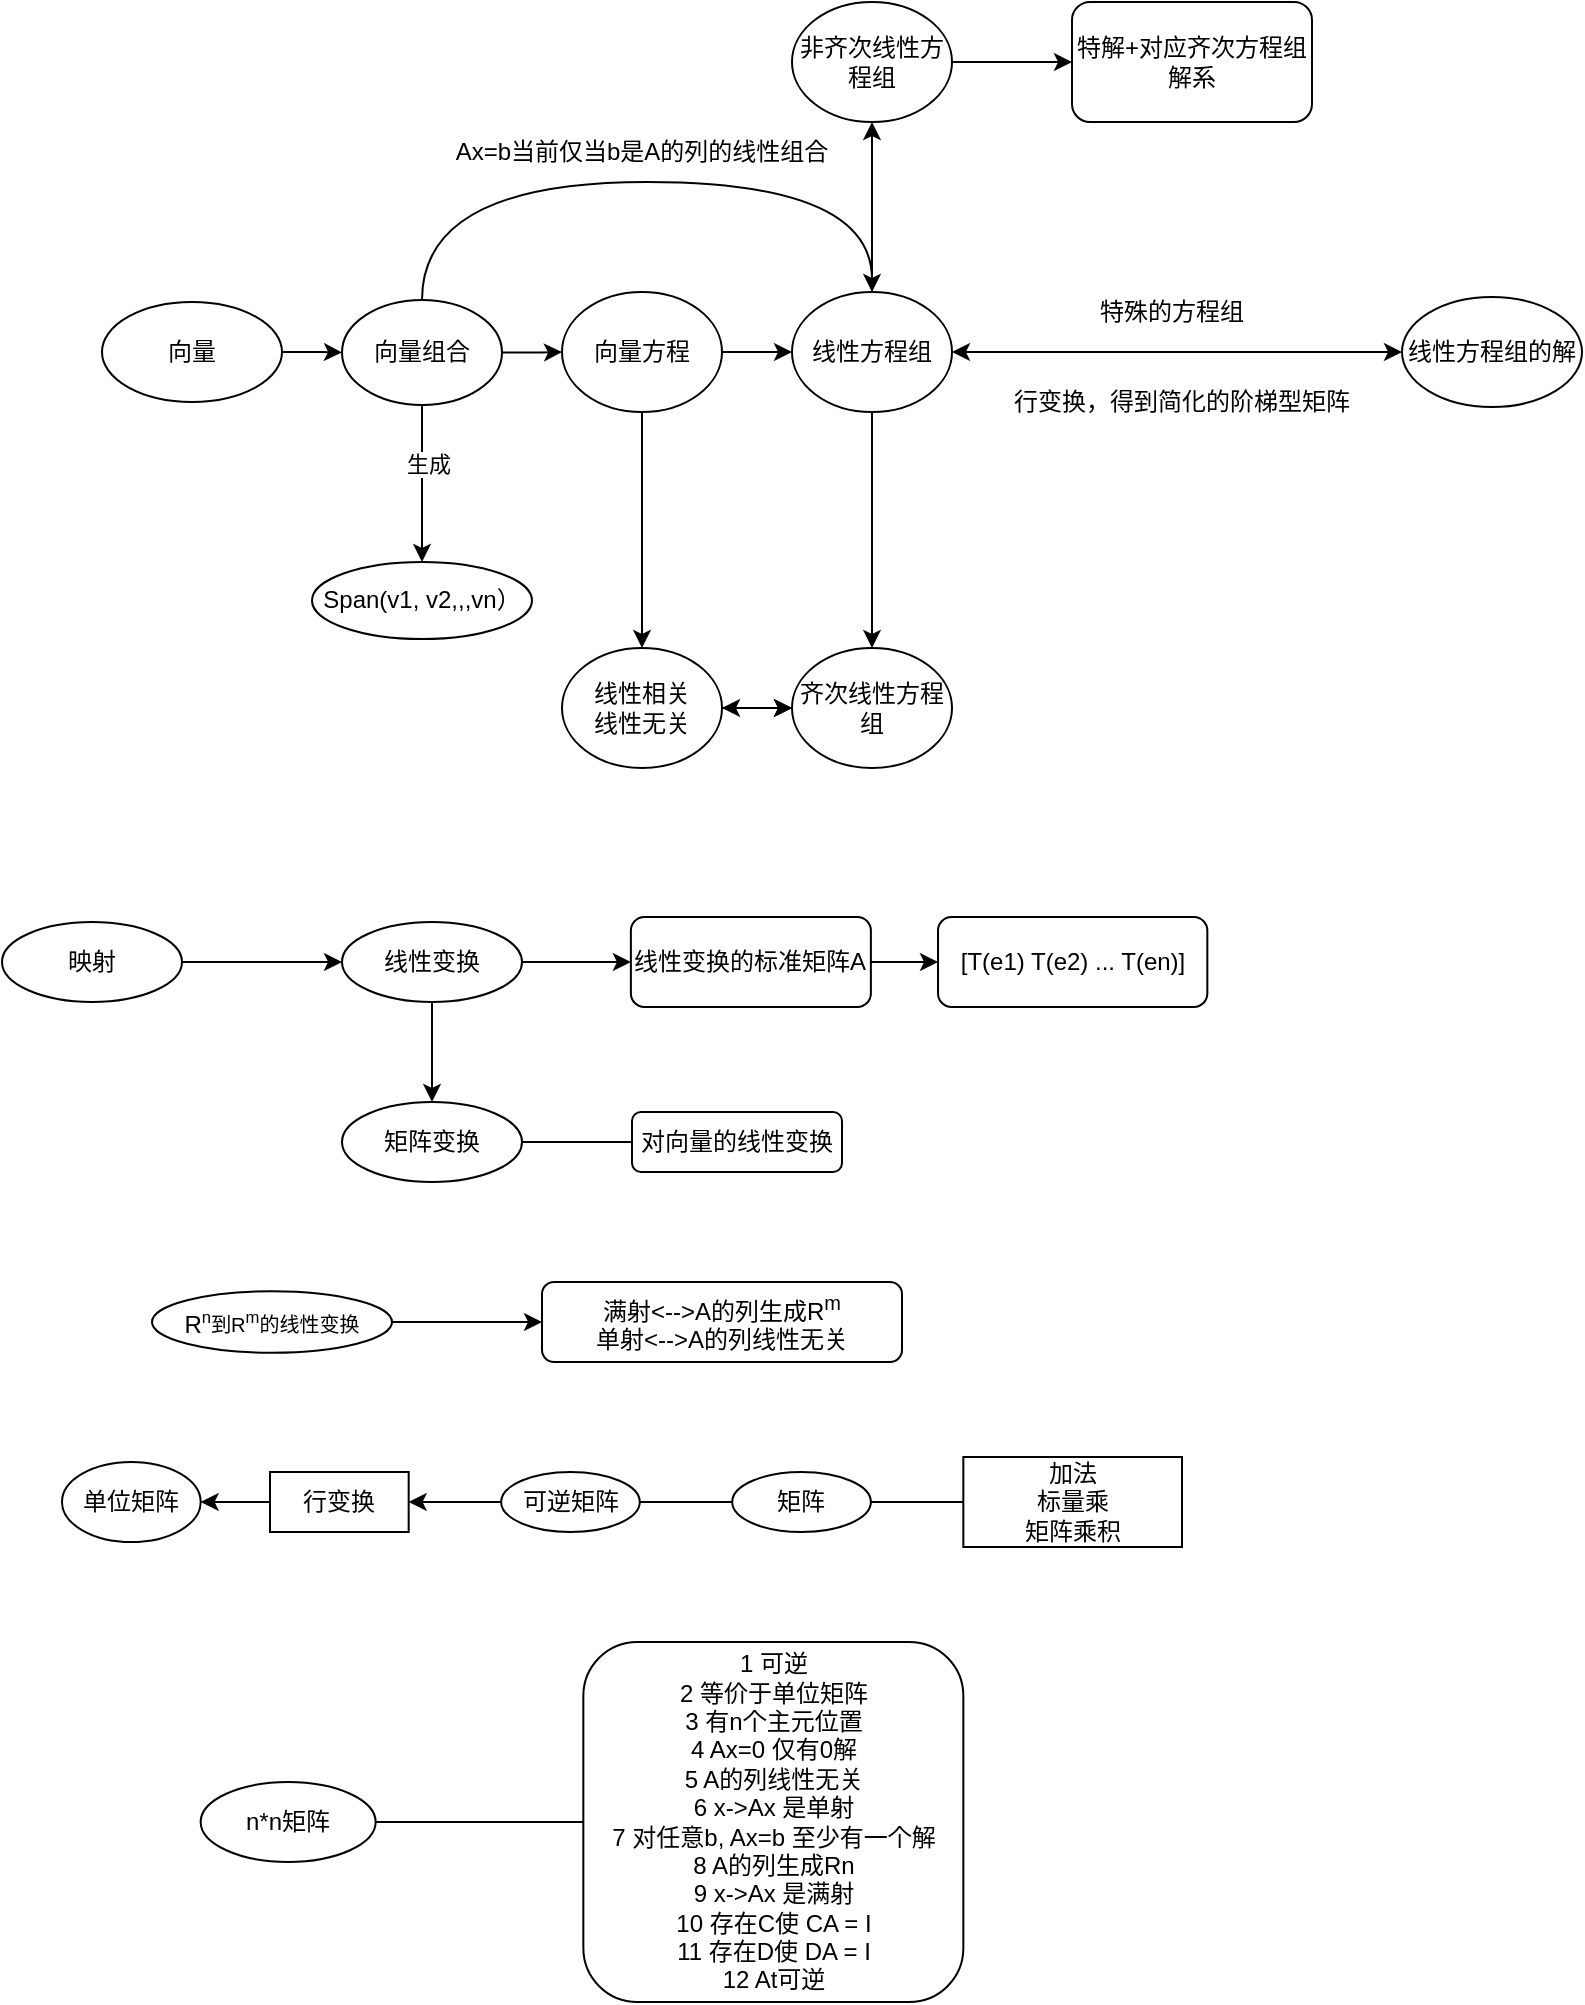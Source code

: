 <mxfile version="20.5.1" type="github">
  <diagram name="Page-1" id="e7e014a7-5840-1c2e-5031-d8a46d1fe8dd">
    <mxGraphModel dx="981" dy="526" grid="1" gridSize="10" guides="1" tooltips="1" connect="1" arrows="1" fold="1" page="1" pageScale="1" pageWidth="827" pageHeight="11169" background="none" math="0" shadow="0">
      <root>
        <mxCell id="0" />
        <mxCell id="1" parent="0" />
        <mxCell id="oNJBq7v1mSASrG1cI6hb-3" value="" style="edgeStyle=orthogonalEdgeStyle;rounded=0;orthogonalLoop=1;jettySize=auto;html=1;" edge="1" parent="1" source="oNJBq7v1mSASrG1cI6hb-1" target="oNJBq7v1mSASrG1cI6hb-2">
          <mxGeometry relative="1" as="geometry" />
        </mxCell>
        <mxCell id="oNJBq7v1mSASrG1cI6hb-1" value="向量" style="ellipse;whiteSpace=wrap;html=1;" vertex="1" parent="1">
          <mxGeometry x="160" y="210" width="90" height="50" as="geometry" />
        </mxCell>
        <mxCell id="oNJBq7v1mSASrG1cI6hb-5" value="" style="edgeStyle=orthogonalEdgeStyle;rounded=0;orthogonalLoop=1;jettySize=auto;html=1;" edge="1" parent="1" source="oNJBq7v1mSASrG1cI6hb-2" target="oNJBq7v1mSASrG1cI6hb-4">
          <mxGeometry relative="1" as="geometry" />
        </mxCell>
        <mxCell id="oNJBq7v1mSASrG1cI6hb-12" style="edgeStyle=orthogonalEdgeStyle;rounded=0;orthogonalLoop=1;jettySize=auto;html=1;exitX=0.5;exitY=0;exitDx=0;exitDy=0;entryX=0.5;entryY=0;entryDx=0;entryDy=0;elbow=vertical;curved=1;" edge="1" parent="1" source="oNJBq7v1mSASrG1cI6hb-2" target="oNJBq7v1mSASrG1cI6hb-6">
          <mxGeometry relative="1" as="geometry">
            <Array as="points">
              <mxPoint x="320" y="150" />
              <mxPoint x="545" y="150" />
            </Array>
          </mxGeometry>
        </mxCell>
        <mxCell id="oNJBq7v1mSASrG1cI6hb-25" value="" style="edgeStyle=orthogonalEdgeStyle;curved=1;rounded=0;orthogonalLoop=1;jettySize=auto;html=1;elbow=vertical;" edge="1" parent="1" source="oNJBq7v1mSASrG1cI6hb-2" target="oNJBq7v1mSASrG1cI6hb-24">
          <mxGeometry relative="1" as="geometry" />
        </mxCell>
        <mxCell id="oNJBq7v1mSASrG1cI6hb-26" value="生成" style="edgeLabel;html=1;align=center;verticalAlign=middle;resizable=0;points=[];" vertex="1" connectable="0" parent="oNJBq7v1mSASrG1cI6hb-25">
          <mxGeometry x="-0.263" y="3" relative="1" as="geometry">
            <mxPoint as="offset" />
          </mxGeometry>
        </mxCell>
        <mxCell id="oNJBq7v1mSASrG1cI6hb-2" value="向量组合" style="ellipse;whiteSpace=wrap;html=1;" vertex="1" parent="1">
          <mxGeometry x="280" y="209" width="80" height="52.5" as="geometry" />
        </mxCell>
        <mxCell id="oNJBq7v1mSASrG1cI6hb-7" value="" style="edgeStyle=orthogonalEdgeStyle;rounded=0;orthogonalLoop=1;jettySize=auto;html=1;" edge="1" parent="1" source="oNJBq7v1mSASrG1cI6hb-4" target="oNJBq7v1mSASrG1cI6hb-6">
          <mxGeometry relative="1" as="geometry" />
        </mxCell>
        <mxCell id="oNJBq7v1mSASrG1cI6hb-28" value="" style="edgeStyle=orthogonalEdgeStyle;curved=1;rounded=0;orthogonalLoop=1;jettySize=auto;html=1;elbow=vertical;" edge="1" parent="1" source="oNJBq7v1mSASrG1cI6hb-4" target="oNJBq7v1mSASrG1cI6hb-27">
          <mxGeometry relative="1" as="geometry" />
        </mxCell>
        <mxCell id="oNJBq7v1mSASrG1cI6hb-4" value="向量方程" style="ellipse;whiteSpace=wrap;html=1;" vertex="1" parent="1">
          <mxGeometry x="390" y="205" width="80" height="60" as="geometry" />
        </mxCell>
        <mxCell id="oNJBq7v1mSASrG1cI6hb-21" style="edgeStyle=orthogonalEdgeStyle;curved=1;rounded=0;orthogonalLoop=1;jettySize=auto;html=1;exitX=0.5;exitY=0;exitDx=0;exitDy=0;elbow=vertical;" edge="1" parent="1" source="oNJBq7v1mSASrG1cI6hb-6" target="oNJBq7v1mSASrG1cI6hb-20">
          <mxGeometry relative="1" as="geometry" />
        </mxCell>
        <mxCell id="oNJBq7v1mSASrG1cI6hb-30" value="" style="edgeStyle=orthogonalEdgeStyle;curved=1;rounded=0;orthogonalLoop=1;jettySize=auto;html=1;elbow=vertical;" edge="1" parent="1" source="oNJBq7v1mSASrG1cI6hb-6" target="oNJBq7v1mSASrG1cI6hb-29">
          <mxGeometry relative="1" as="geometry" />
        </mxCell>
        <mxCell id="oNJBq7v1mSASrG1cI6hb-44" value="" style="edgeStyle=orthogonalEdgeStyle;orthogonalLoop=1;jettySize=auto;html=1;startArrow=classic;startFill=1;endArrow=classic;endFill=1;elbow=vertical;rounded=0;" edge="1" parent="1" source="oNJBq7v1mSASrG1cI6hb-6" target="oNJBq7v1mSASrG1cI6hb-43">
          <mxGeometry relative="1" as="geometry" />
        </mxCell>
        <mxCell id="oNJBq7v1mSASrG1cI6hb-6" value="线性方程组" style="ellipse;whiteSpace=wrap;html=1;" vertex="1" parent="1">
          <mxGeometry x="505" y="205" width="80" height="60" as="geometry" />
        </mxCell>
        <mxCell id="oNJBq7v1mSASrG1cI6hb-23" value="" style="edgeStyle=orthogonalEdgeStyle;curved=1;rounded=0;orthogonalLoop=1;jettySize=auto;html=1;elbow=vertical;" edge="1" parent="1" source="oNJBq7v1mSASrG1cI6hb-20" target="oNJBq7v1mSASrG1cI6hb-22">
          <mxGeometry relative="1" as="geometry" />
        </mxCell>
        <mxCell id="oNJBq7v1mSASrG1cI6hb-20" value="非齐次线性方程组" style="ellipse;whiteSpace=wrap;html=1;" vertex="1" parent="1">
          <mxGeometry x="505" y="60" width="80" height="60" as="geometry" />
        </mxCell>
        <mxCell id="oNJBq7v1mSASrG1cI6hb-22" value="特解+对应齐次方程组解系" style="rounded=1;whiteSpace=wrap;html=1;" vertex="1" parent="1">
          <mxGeometry x="645" y="60" width="120" height="60" as="geometry" />
        </mxCell>
        <mxCell id="oNJBq7v1mSASrG1cI6hb-24" value="Span(v1, v2,,,vn）" style="ellipse;whiteSpace=wrap;html=1;" vertex="1" parent="1">
          <mxGeometry x="265" y="340" width="110" height="38.5" as="geometry" />
        </mxCell>
        <mxCell id="oNJBq7v1mSASrG1cI6hb-31" value="" style="edgeStyle=orthogonalEdgeStyle;curved=1;rounded=0;orthogonalLoop=1;jettySize=auto;html=1;elbow=vertical;endArrow=classic;endFill=1;" edge="1" parent="1" source="oNJBq7v1mSASrG1cI6hb-27" target="oNJBq7v1mSASrG1cI6hb-29">
          <mxGeometry relative="1" as="geometry" />
        </mxCell>
        <mxCell id="oNJBq7v1mSASrG1cI6hb-41" value="" style="edgeStyle=orthogonalEdgeStyle;orthogonalLoop=1;jettySize=auto;html=1;endArrow=classic;endFill=1;elbow=vertical;curved=1;startArrow=classic;startFill=1;" edge="1" parent="1" source="oNJBq7v1mSASrG1cI6hb-27" target="oNJBq7v1mSASrG1cI6hb-29">
          <mxGeometry relative="1" as="geometry" />
        </mxCell>
        <mxCell id="oNJBq7v1mSASrG1cI6hb-27" value="线性相关&lt;br&gt;线性无关" style="ellipse;whiteSpace=wrap;html=1;" vertex="1" parent="1">
          <mxGeometry x="390" y="383" width="80" height="60" as="geometry" />
        </mxCell>
        <mxCell id="oNJBq7v1mSASrG1cI6hb-29" value="齐次线性方程组" style="ellipse;whiteSpace=wrap;html=1;" vertex="1" parent="1">
          <mxGeometry x="505" y="383" width="80" height="60" as="geometry" />
        </mxCell>
        <mxCell id="oNJBq7v1mSASrG1cI6hb-43" value="线性方程组的解" style="ellipse;whiteSpace=wrap;html=1;" vertex="1" parent="1">
          <mxGeometry x="810" y="207.5" width="90" height="55" as="geometry" />
        </mxCell>
        <mxCell id="oNJBq7v1mSASrG1cI6hb-45" value="特殊的方程组" style="text;html=1;strokeColor=none;fillColor=none;align=center;verticalAlign=middle;whiteSpace=wrap;rounded=0;" vertex="1" parent="1">
          <mxGeometry x="640" y="200" width="110" height="30" as="geometry" />
        </mxCell>
        <mxCell id="oNJBq7v1mSASrG1cI6hb-46" value="行变换，得到简化的阶梯型矩阵" style="text;html=1;strokeColor=none;fillColor=none;align=center;verticalAlign=middle;whiteSpace=wrap;rounded=0;" vertex="1" parent="1">
          <mxGeometry x="600" y="240" width="200" height="40" as="geometry" />
        </mxCell>
        <mxCell id="oNJBq7v1mSASrG1cI6hb-57" value="Ax=b当前仅当b是A的列的线性组合" style="text;html=1;strokeColor=none;fillColor=none;align=center;verticalAlign=middle;whiteSpace=wrap;rounded=0;" vertex="1" parent="1">
          <mxGeometry x="330" y="130" width="200" height="10" as="geometry" />
        </mxCell>
        <mxCell id="oNJBq7v1mSASrG1cI6hb-75" value="" style="group" vertex="1" connectable="0" parent="1">
          <mxGeometry x="185" y="700" width="375" height="40" as="geometry" />
        </mxCell>
        <mxCell id="oNJBq7v1mSASrG1cI6hb-70" value="R&lt;span style=&quot;font-size: 10px;&quot;&gt;&lt;sup&gt;n&lt;/sup&gt;到R&lt;sup&gt;m&lt;/sup&gt;的线性变换&lt;/span&gt;" style="ellipse;whiteSpace=wrap;html=1;rounded=1;glass=0;sketch=0;" vertex="1" parent="oNJBq7v1mSASrG1cI6hb-75">
          <mxGeometry y="4.615" width="120.0" height="30.769" as="geometry" />
        </mxCell>
        <mxCell id="oNJBq7v1mSASrG1cI6hb-73" value="满射&amp;lt;--&amp;gt;A的列生成R&lt;sup&gt;m&lt;/sup&gt;&lt;br&gt;单射&amp;lt;--&amp;gt;A的列线性无关" style="rounded=1;whiteSpace=wrap;html=1;glass=0;sketch=0;" vertex="1" parent="oNJBq7v1mSASrG1cI6hb-75">
          <mxGeometry x="195.0" width="180.0" height="40" as="geometry" />
        </mxCell>
        <mxCell id="oNJBq7v1mSASrG1cI6hb-72" value="" style="edgeStyle=orthogonalEdgeStyle;curved=1;orthogonalLoop=1;jettySize=auto;html=1;startArrow=none;startFill=0;endArrow=classic;endFill=1;elbow=vertical;" edge="1" parent="oNJBq7v1mSASrG1cI6hb-75" source="oNJBq7v1mSASrG1cI6hb-70" target="oNJBq7v1mSASrG1cI6hb-73">
          <mxGeometry relative="1" as="geometry">
            <mxPoint x="200.0" y="20" as="targetPoint" />
          </mxGeometry>
        </mxCell>
        <mxCell id="oNJBq7v1mSASrG1cI6hb-78" value="单位矩阵" style="ellipse;whiteSpace=wrap;html=1;rounded=1;glass=0;sketch=0;" vertex="1" parent="1">
          <mxGeometry x="140" y="790" width="69.333" height="40" as="geometry" />
        </mxCell>
        <mxCell id="oNJBq7v1mSASrG1cI6hb-81" value="行变换" style="rounded=0;whiteSpace=wrap;html=1;glass=0;sketch=0;" vertex="1" parent="1">
          <mxGeometry x="244" y="795" width="69.333" height="30" as="geometry" />
        </mxCell>
        <mxCell id="oNJBq7v1mSASrG1cI6hb-80" value="" style="edgeStyle=orthogonalEdgeStyle;curved=1;orthogonalLoop=1;jettySize=auto;html=1;startArrow=classic;startFill=1;endArrow=none;endFill=0;elbow=vertical;entryX=0;entryY=0.5;entryDx=0;entryDy=0;" edge="1" parent="1" source="oNJBq7v1mSASrG1cI6hb-78" target="oNJBq7v1mSASrG1cI6hb-81">
          <mxGeometry relative="1" as="geometry">
            <mxPoint x="255.556" y="810" as="targetPoint" />
          </mxGeometry>
        </mxCell>
        <mxCell id="oNJBq7v1mSASrG1cI6hb-82" value="可逆矩阵" style="ellipse;whiteSpace=wrap;html=1;rounded=0;glass=0;sketch=0;" vertex="1" parent="1">
          <mxGeometry x="359.556" y="795" width="69.333" height="30" as="geometry" />
        </mxCell>
        <mxCell id="oNJBq7v1mSASrG1cI6hb-83" value="" style="edgeStyle=orthogonalEdgeStyle;curved=1;orthogonalLoop=1;jettySize=auto;html=1;startArrow=classic;startFill=1;endArrow=none;endFill=0;elbow=vertical;" edge="1" parent="1" source="oNJBq7v1mSASrG1cI6hb-81" target="oNJBq7v1mSASrG1cI6hb-82">
          <mxGeometry relative="1" as="geometry" />
        </mxCell>
        <mxCell id="oNJBq7v1mSASrG1cI6hb-84" value="矩阵" style="ellipse;whiteSpace=wrap;html=1;rounded=0;glass=0;sketch=0;" vertex="1" parent="1">
          <mxGeometry x="475.111" y="795" width="69.333" height="30" as="geometry" />
        </mxCell>
        <mxCell id="oNJBq7v1mSASrG1cI6hb-85" value="" style="edgeStyle=orthogonalEdgeStyle;curved=1;orthogonalLoop=1;jettySize=auto;html=1;startArrow=none;startFill=0;endArrow=none;endFill=0;elbow=vertical;" edge="1" parent="1" source="oNJBq7v1mSASrG1cI6hb-82" target="oNJBq7v1mSASrG1cI6hb-84">
          <mxGeometry relative="1" as="geometry" />
        </mxCell>
        <mxCell id="oNJBq7v1mSASrG1cI6hb-86" value="加法&lt;br&gt;标量乘&lt;br&gt;矩阵乘积" style="whiteSpace=wrap;html=1;rounded=0;glass=0;sketch=0;" vertex="1" parent="1">
          <mxGeometry x="590.67" y="787.5" width="109.33" height="45" as="geometry" />
        </mxCell>
        <mxCell id="oNJBq7v1mSASrG1cI6hb-87" value="" style="edgeStyle=orthogonalEdgeStyle;curved=1;orthogonalLoop=1;jettySize=auto;html=1;startArrow=none;startFill=0;endArrow=none;endFill=0;elbow=vertical;" edge="1" parent="1" source="oNJBq7v1mSASrG1cI6hb-84" target="oNJBq7v1mSASrG1cI6hb-86">
          <mxGeometry relative="1" as="geometry" />
        </mxCell>
        <mxCell id="oNJBq7v1mSASrG1cI6hb-93" value="" style="group" vertex="1" connectable="0" parent="1">
          <mxGeometry x="209.33" y="880" width="381.34" height="180" as="geometry" />
        </mxCell>
        <mxCell id="oNJBq7v1mSASrG1cI6hb-89" value="n*n矩阵" style="ellipse;whiteSpace=wrap;html=1;rounded=1;glass=0;sketch=0;" vertex="1" parent="oNJBq7v1mSASrG1cI6hb-93">
          <mxGeometry y="70" width="87.5" height="40" as="geometry" />
        </mxCell>
        <mxCell id="oNJBq7v1mSASrG1cI6hb-90" value="&lt;div class=&quot;mind-clipboard&quot;&gt;1 可逆&lt;div&gt;2 等价于单位矩阵&lt;/div&gt;&lt;div&gt;3 有n个主元位置&lt;/div&gt;&lt;div&gt;4 Ax=0 仅有0解&lt;/div&gt;&lt;div&gt;5 A的列线性无关&lt;/div&gt;&lt;div&gt;6 x-&amp;gt;Ax 是单射&lt;/div&gt;&lt;div&gt;7 对任意b, Ax=b 至少有一个解&lt;/div&gt;&lt;div&gt;8 A的列生成Rn&lt;/div&gt;&lt;div&gt;9&amp;nbsp;x-&amp;gt;Ax 是满射&lt;/div&gt;&lt;div&gt;10 存在C使 CA = I&lt;/div&gt;&lt;div&gt;11 存在D使 DA = I&lt;/div&gt;&lt;div&gt;12 At可逆&lt;/div&gt;&lt;/div&gt;" style="whiteSpace=wrap;html=1;rounded=1;glass=0;sketch=0;" vertex="1" parent="oNJBq7v1mSASrG1cI6hb-93">
          <mxGeometry x="191.34" width="190" height="180" as="geometry" />
        </mxCell>
        <mxCell id="oNJBq7v1mSASrG1cI6hb-91" value="" style="edgeStyle=orthogonalEdgeStyle;curved=1;orthogonalLoop=1;jettySize=auto;html=1;startArrow=none;startFill=0;endArrow=none;endFill=0;elbow=vertical;" edge="1" parent="oNJBq7v1mSASrG1cI6hb-93" source="oNJBq7v1mSASrG1cI6hb-89" target="oNJBq7v1mSASrG1cI6hb-90">
          <mxGeometry relative="1" as="geometry" />
        </mxCell>
        <mxCell id="oNJBq7v1mSASrG1cI6hb-94" value="" style="group" vertex="1" connectable="0" parent="1">
          <mxGeometry x="110" y="517.5" width="602.67" height="132.5" as="geometry" />
        </mxCell>
        <mxCell id="oNJBq7v1mSASrG1cI6hb-58" value="映射" style="ellipse;whiteSpace=wrap;html=1;" vertex="1" parent="oNJBq7v1mSASrG1cI6hb-94">
          <mxGeometry y="2.5" width="90" height="40" as="geometry" />
        </mxCell>
        <mxCell id="oNJBq7v1mSASrG1cI6hb-59" value="线性变换" style="ellipse;whiteSpace=wrap;html=1;" vertex="1" parent="oNJBq7v1mSASrG1cI6hb-94">
          <mxGeometry x="170" y="2.5" width="90" height="40" as="geometry" />
        </mxCell>
        <mxCell id="oNJBq7v1mSASrG1cI6hb-60" value="" style="edgeStyle=orthogonalEdgeStyle;curved=1;orthogonalLoop=1;jettySize=auto;html=1;startArrow=none;startFill=0;endArrow=classic;endFill=1;elbow=vertical;" edge="1" parent="oNJBq7v1mSASrG1cI6hb-94" source="oNJBq7v1mSASrG1cI6hb-58" target="oNJBq7v1mSASrG1cI6hb-59">
          <mxGeometry relative="1" as="geometry" />
        </mxCell>
        <mxCell id="oNJBq7v1mSASrG1cI6hb-62" value="矩阵变换" style="ellipse;whiteSpace=wrap;html=1;" vertex="1" parent="oNJBq7v1mSASrG1cI6hb-94">
          <mxGeometry x="170" y="92.5" width="90" height="40" as="geometry" />
        </mxCell>
        <mxCell id="oNJBq7v1mSASrG1cI6hb-63" value="" style="edgeStyle=orthogonalEdgeStyle;curved=1;orthogonalLoop=1;jettySize=auto;html=1;startArrow=none;startFill=0;endArrow=classic;endFill=1;elbow=vertical;" edge="1" parent="oNJBq7v1mSASrG1cI6hb-94" source="oNJBq7v1mSASrG1cI6hb-59" target="oNJBq7v1mSASrG1cI6hb-62">
          <mxGeometry relative="1" as="geometry" />
        </mxCell>
        <mxCell id="oNJBq7v1mSASrG1cI6hb-64" value="线性变换的标准矩阵A" style="whiteSpace=wrap;html=1;rounded=1;" vertex="1" parent="oNJBq7v1mSASrG1cI6hb-94">
          <mxGeometry x="314.44" width="120" height="45" as="geometry" />
        </mxCell>
        <mxCell id="oNJBq7v1mSASrG1cI6hb-65" value="" style="edgeStyle=orthogonalEdgeStyle;curved=1;orthogonalLoop=1;jettySize=auto;html=1;startArrow=none;startFill=0;endArrow=classic;endFill=1;elbow=vertical;" edge="1" parent="oNJBq7v1mSASrG1cI6hb-94" source="oNJBq7v1mSASrG1cI6hb-59" target="oNJBq7v1mSASrG1cI6hb-64">
          <mxGeometry relative="1" as="geometry" />
        </mxCell>
        <mxCell id="oNJBq7v1mSASrG1cI6hb-66" value="[T(e1) T(e2) ... T(en)]" style="whiteSpace=wrap;html=1;rounded=1;" vertex="1" parent="oNJBq7v1mSASrG1cI6hb-94">
          <mxGeometry x="468.01" width="134.66" height="45" as="geometry" />
        </mxCell>
        <mxCell id="oNJBq7v1mSASrG1cI6hb-67" value="" style="edgeStyle=orthogonalEdgeStyle;curved=1;orthogonalLoop=1;jettySize=auto;html=1;startArrow=none;startFill=0;endArrow=classic;endFill=1;elbow=vertical;" edge="1" parent="oNJBq7v1mSASrG1cI6hb-94" source="oNJBq7v1mSASrG1cI6hb-64" target="oNJBq7v1mSASrG1cI6hb-66">
          <mxGeometry relative="1" as="geometry" />
        </mxCell>
        <mxCell id="oNJBq7v1mSASrG1cI6hb-68" value="对向量的线性变换" style="whiteSpace=wrap;html=1;rounded=1;glass=0;sketch=0;" vertex="1" parent="oNJBq7v1mSASrG1cI6hb-94">
          <mxGeometry x="315" y="97.5" width="105" height="30" as="geometry" />
        </mxCell>
        <mxCell id="oNJBq7v1mSASrG1cI6hb-69" value="" style="edgeStyle=orthogonalEdgeStyle;curved=1;orthogonalLoop=1;jettySize=auto;html=1;startArrow=none;startFill=0;endArrow=none;endFill=0;elbow=vertical;" edge="1" parent="oNJBq7v1mSASrG1cI6hb-94" source="oNJBq7v1mSASrG1cI6hb-62" target="oNJBq7v1mSASrG1cI6hb-68">
          <mxGeometry relative="1" as="geometry" />
        </mxCell>
      </root>
    </mxGraphModel>
  </diagram>
</mxfile>
